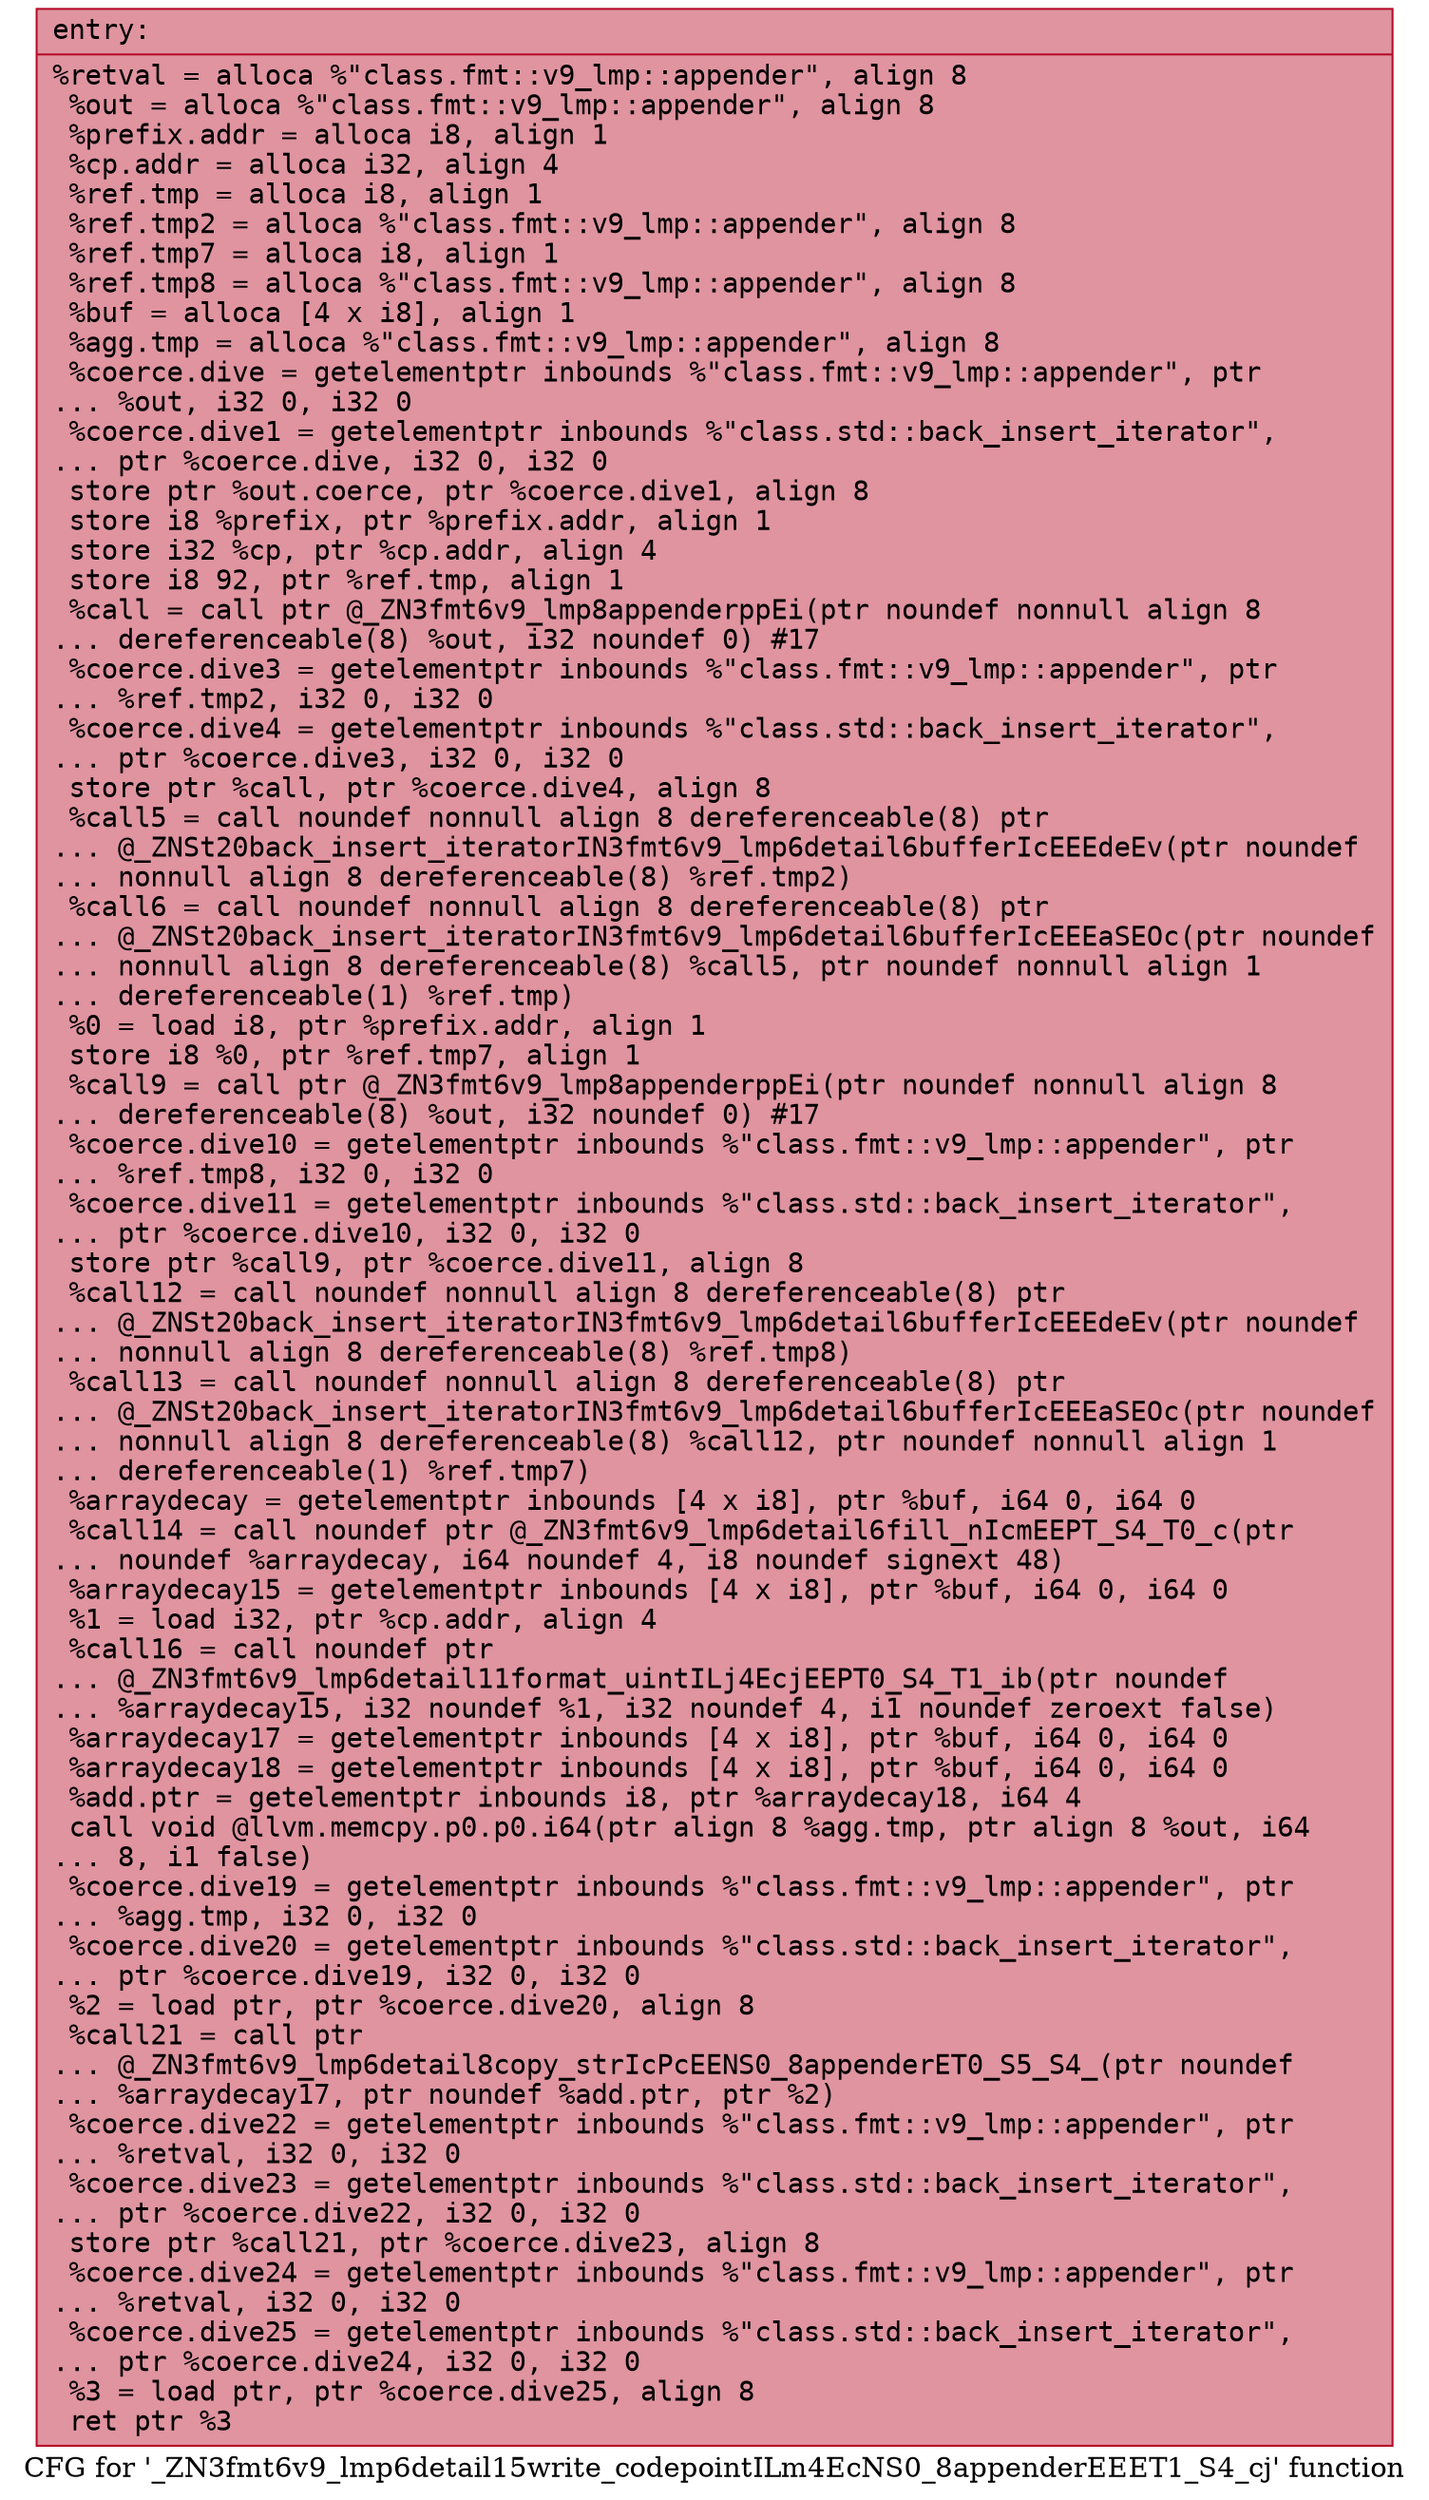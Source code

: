 digraph "CFG for '_ZN3fmt6v9_lmp6detail15write_codepointILm4EcNS0_8appenderEEET1_S4_cj' function" {
	label="CFG for '_ZN3fmt6v9_lmp6detail15write_codepointILm4EcNS0_8appenderEEET1_S4_cj' function";

	Node0x55fec31c3360 [shape=record,color="#b70d28ff", style=filled, fillcolor="#b70d2870" fontname="Courier",label="{entry:\l|  %retval = alloca %\"class.fmt::v9_lmp::appender\", align 8\l  %out = alloca %\"class.fmt::v9_lmp::appender\", align 8\l  %prefix.addr = alloca i8, align 1\l  %cp.addr = alloca i32, align 4\l  %ref.tmp = alloca i8, align 1\l  %ref.tmp2 = alloca %\"class.fmt::v9_lmp::appender\", align 8\l  %ref.tmp7 = alloca i8, align 1\l  %ref.tmp8 = alloca %\"class.fmt::v9_lmp::appender\", align 8\l  %buf = alloca [4 x i8], align 1\l  %agg.tmp = alloca %\"class.fmt::v9_lmp::appender\", align 8\l  %coerce.dive = getelementptr inbounds %\"class.fmt::v9_lmp::appender\", ptr\l... %out, i32 0, i32 0\l  %coerce.dive1 = getelementptr inbounds %\"class.std::back_insert_iterator\",\l... ptr %coerce.dive, i32 0, i32 0\l  store ptr %out.coerce, ptr %coerce.dive1, align 8\l  store i8 %prefix, ptr %prefix.addr, align 1\l  store i32 %cp, ptr %cp.addr, align 4\l  store i8 92, ptr %ref.tmp, align 1\l  %call = call ptr @_ZN3fmt6v9_lmp8appenderppEi(ptr noundef nonnull align 8\l... dereferenceable(8) %out, i32 noundef 0) #17\l  %coerce.dive3 = getelementptr inbounds %\"class.fmt::v9_lmp::appender\", ptr\l... %ref.tmp2, i32 0, i32 0\l  %coerce.dive4 = getelementptr inbounds %\"class.std::back_insert_iterator\",\l... ptr %coerce.dive3, i32 0, i32 0\l  store ptr %call, ptr %coerce.dive4, align 8\l  %call5 = call noundef nonnull align 8 dereferenceable(8) ptr\l... @_ZNSt20back_insert_iteratorIN3fmt6v9_lmp6detail6bufferIcEEEdeEv(ptr noundef\l... nonnull align 8 dereferenceable(8) %ref.tmp2)\l  %call6 = call noundef nonnull align 8 dereferenceable(8) ptr\l... @_ZNSt20back_insert_iteratorIN3fmt6v9_lmp6detail6bufferIcEEEaSEOc(ptr noundef\l... nonnull align 8 dereferenceable(8) %call5, ptr noundef nonnull align 1\l... dereferenceable(1) %ref.tmp)\l  %0 = load i8, ptr %prefix.addr, align 1\l  store i8 %0, ptr %ref.tmp7, align 1\l  %call9 = call ptr @_ZN3fmt6v9_lmp8appenderppEi(ptr noundef nonnull align 8\l... dereferenceable(8) %out, i32 noundef 0) #17\l  %coerce.dive10 = getelementptr inbounds %\"class.fmt::v9_lmp::appender\", ptr\l... %ref.tmp8, i32 0, i32 0\l  %coerce.dive11 = getelementptr inbounds %\"class.std::back_insert_iterator\",\l... ptr %coerce.dive10, i32 0, i32 0\l  store ptr %call9, ptr %coerce.dive11, align 8\l  %call12 = call noundef nonnull align 8 dereferenceable(8) ptr\l... @_ZNSt20back_insert_iteratorIN3fmt6v9_lmp6detail6bufferIcEEEdeEv(ptr noundef\l... nonnull align 8 dereferenceable(8) %ref.tmp8)\l  %call13 = call noundef nonnull align 8 dereferenceable(8) ptr\l... @_ZNSt20back_insert_iteratorIN3fmt6v9_lmp6detail6bufferIcEEEaSEOc(ptr noundef\l... nonnull align 8 dereferenceable(8) %call12, ptr noundef nonnull align 1\l... dereferenceable(1) %ref.tmp7)\l  %arraydecay = getelementptr inbounds [4 x i8], ptr %buf, i64 0, i64 0\l  %call14 = call noundef ptr @_ZN3fmt6v9_lmp6detail6fill_nIcmEEPT_S4_T0_c(ptr\l... noundef %arraydecay, i64 noundef 4, i8 noundef signext 48)\l  %arraydecay15 = getelementptr inbounds [4 x i8], ptr %buf, i64 0, i64 0\l  %1 = load i32, ptr %cp.addr, align 4\l  %call16 = call noundef ptr\l... @_ZN3fmt6v9_lmp6detail11format_uintILj4EcjEEPT0_S4_T1_ib(ptr noundef\l... %arraydecay15, i32 noundef %1, i32 noundef 4, i1 noundef zeroext false)\l  %arraydecay17 = getelementptr inbounds [4 x i8], ptr %buf, i64 0, i64 0\l  %arraydecay18 = getelementptr inbounds [4 x i8], ptr %buf, i64 0, i64 0\l  %add.ptr = getelementptr inbounds i8, ptr %arraydecay18, i64 4\l  call void @llvm.memcpy.p0.p0.i64(ptr align 8 %agg.tmp, ptr align 8 %out, i64\l... 8, i1 false)\l  %coerce.dive19 = getelementptr inbounds %\"class.fmt::v9_lmp::appender\", ptr\l... %agg.tmp, i32 0, i32 0\l  %coerce.dive20 = getelementptr inbounds %\"class.std::back_insert_iterator\",\l... ptr %coerce.dive19, i32 0, i32 0\l  %2 = load ptr, ptr %coerce.dive20, align 8\l  %call21 = call ptr\l... @_ZN3fmt6v9_lmp6detail8copy_strIcPcEENS0_8appenderET0_S5_S4_(ptr noundef\l... %arraydecay17, ptr noundef %add.ptr, ptr %2)\l  %coerce.dive22 = getelementptr inbounds %\"class.fmt::v9_lmp::appender\", ptr\l... %retval, i32 0, i32 0\l  %coerce.dive23 = getelementptr inbounds %\"class.std::back_insert_iterator\",\l... ptr %coerce.dive22, i32 0, i32 0\l  store ptr %call21, ptr %coerce.dive23, align 8\l  %coerce.dive24 = getelementptr inbounds %\"class.fmt::v9_lmp::appender\", ptr\l... %retval, i32 0, i32 0\l  %coerce.dive25 = getelementptr inbounds %\"class.std::back_insert_iterator\",\l... ptr %coerce.dive24, i32 0, i32 0\l  %3 = load ptr, ptr %coerce.dive25, align 8\l  ret ptr %3\l}"];
}
